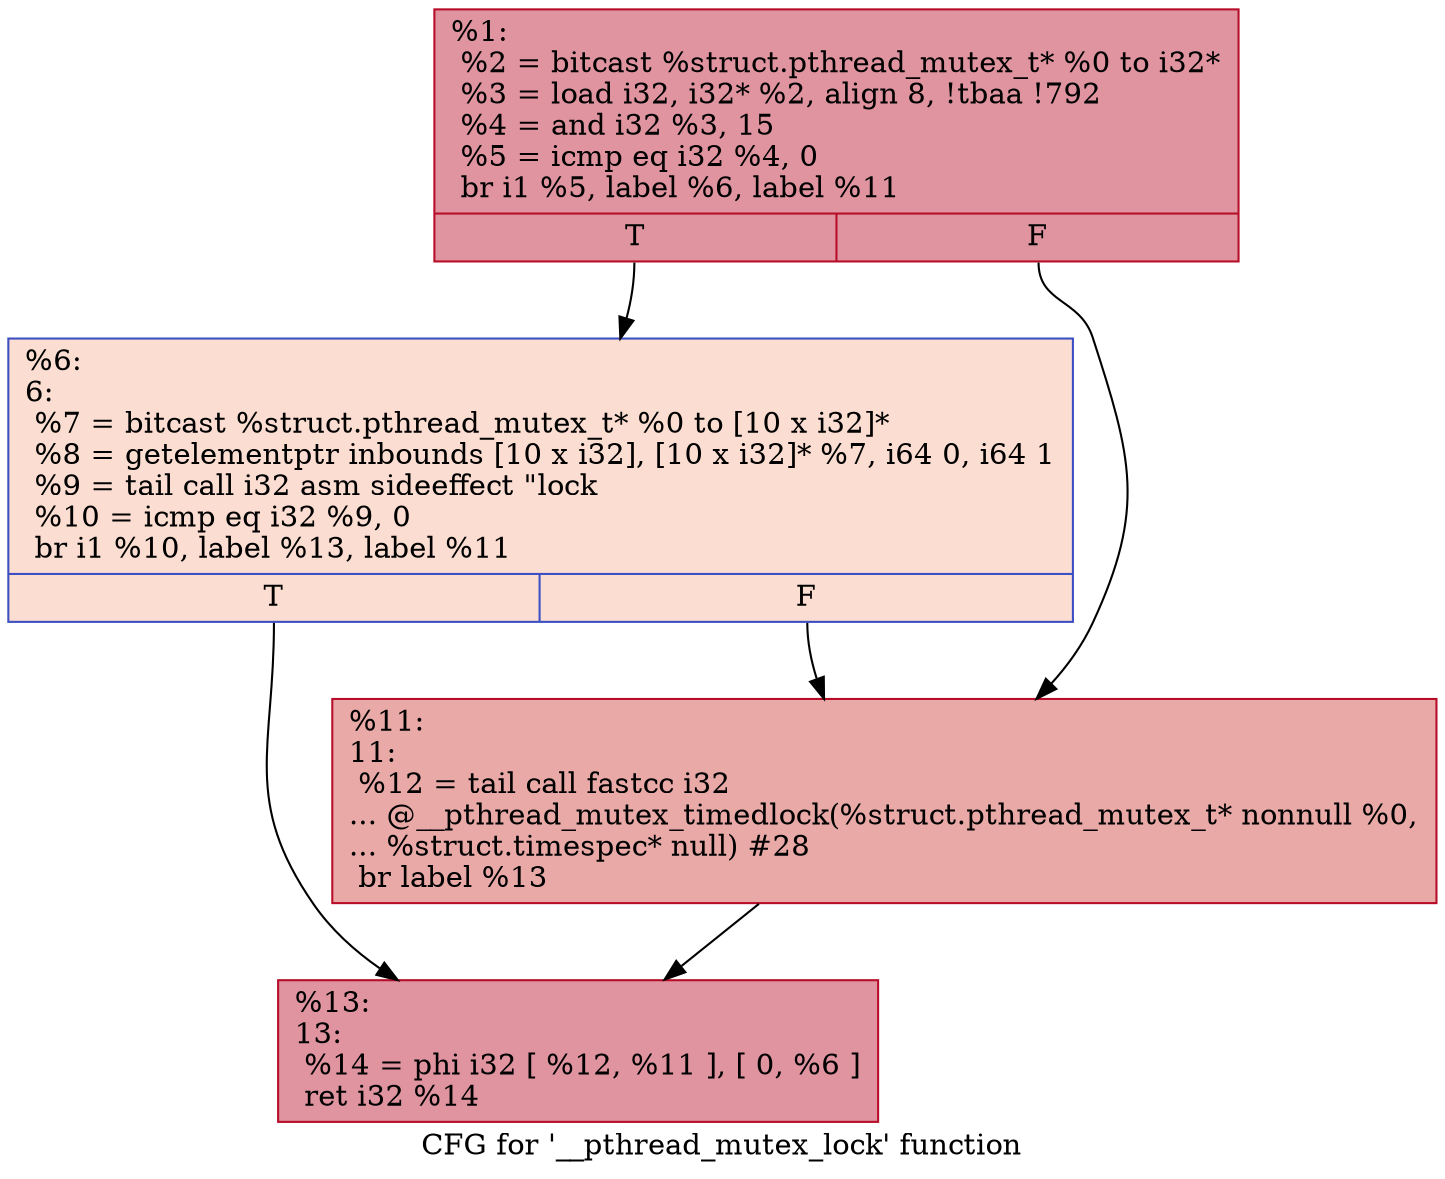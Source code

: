 digraph "CFG for '__pthread_mutex_lock' function" {
	label="CFG for '__pthread_mutex_lock' function";

	Node0x245e4a0 [shape=record,color="#b70d28ff", style=filled, fillcolor="#b70d2870",label="{%1:\l  %2 = bitcast %struct.pthread_mutex_t* %0 to i32*\l  %3 = load i32, i32* %2, align 8, !tbaa !792\l  %4 = and i32 %3, 15\l  %5 = icmp eq i32 %4, 0\l  br i1 %5, label %6, label %11\l|{<s0>T|<s1>F}}"];
	Node0x245e4a0:s0 -> Node0x245f1d0;
	Node0x245e4a0:s1 -> Node0x245f220;
	Node0x245f1d0 [shape=record,color="#3d50c3ff", style=filled, fillcolor="#f7b39670",label="{%6:\l6:                                                \l  %7 = bitcast %struct.pthread_mutex_t* %0 to [10 x i32]*\l  %8 = getelementptr inbounds [10 x i32], [10 x i32]* %7, i64 0, i64 1\l  %9 = tail call i32 asm sideeffect \"lock \l  %10 = icmp eq i32 %9, 0\l  br i1 %10, label %13, label %11\l|{<s0>T|<s1>F}}"];
	Node0x245f1d0:s0 -> Node0x245f270;
	Node0x245f1d0:s1 -> Node0x245f220;
	Node0x245f220 [shape=record,color="#b70d28ff", style=filled, fillcolor="#ca3b3770",label="{%11:\l11:                                               \l  %12 = tail call fastcc i32\l... @__pthread_mutex_timedlock(%struct.pthread_mutex_t* nonnull %0,\l... %struct.timespec* null) #28\l  br label %13\l}"];
	Node0x245f220 -> Node0x245f270;
	Node0x245f270 [shape=record,color="#b70d28ff", style=filled, fillcolor="#b70d2870",label="{%13:\l13:                                               \l  %14 = phi i32 [ %12, %11 ], [ 0, %6 ]\l  ret i32 %14\l}"];
}
